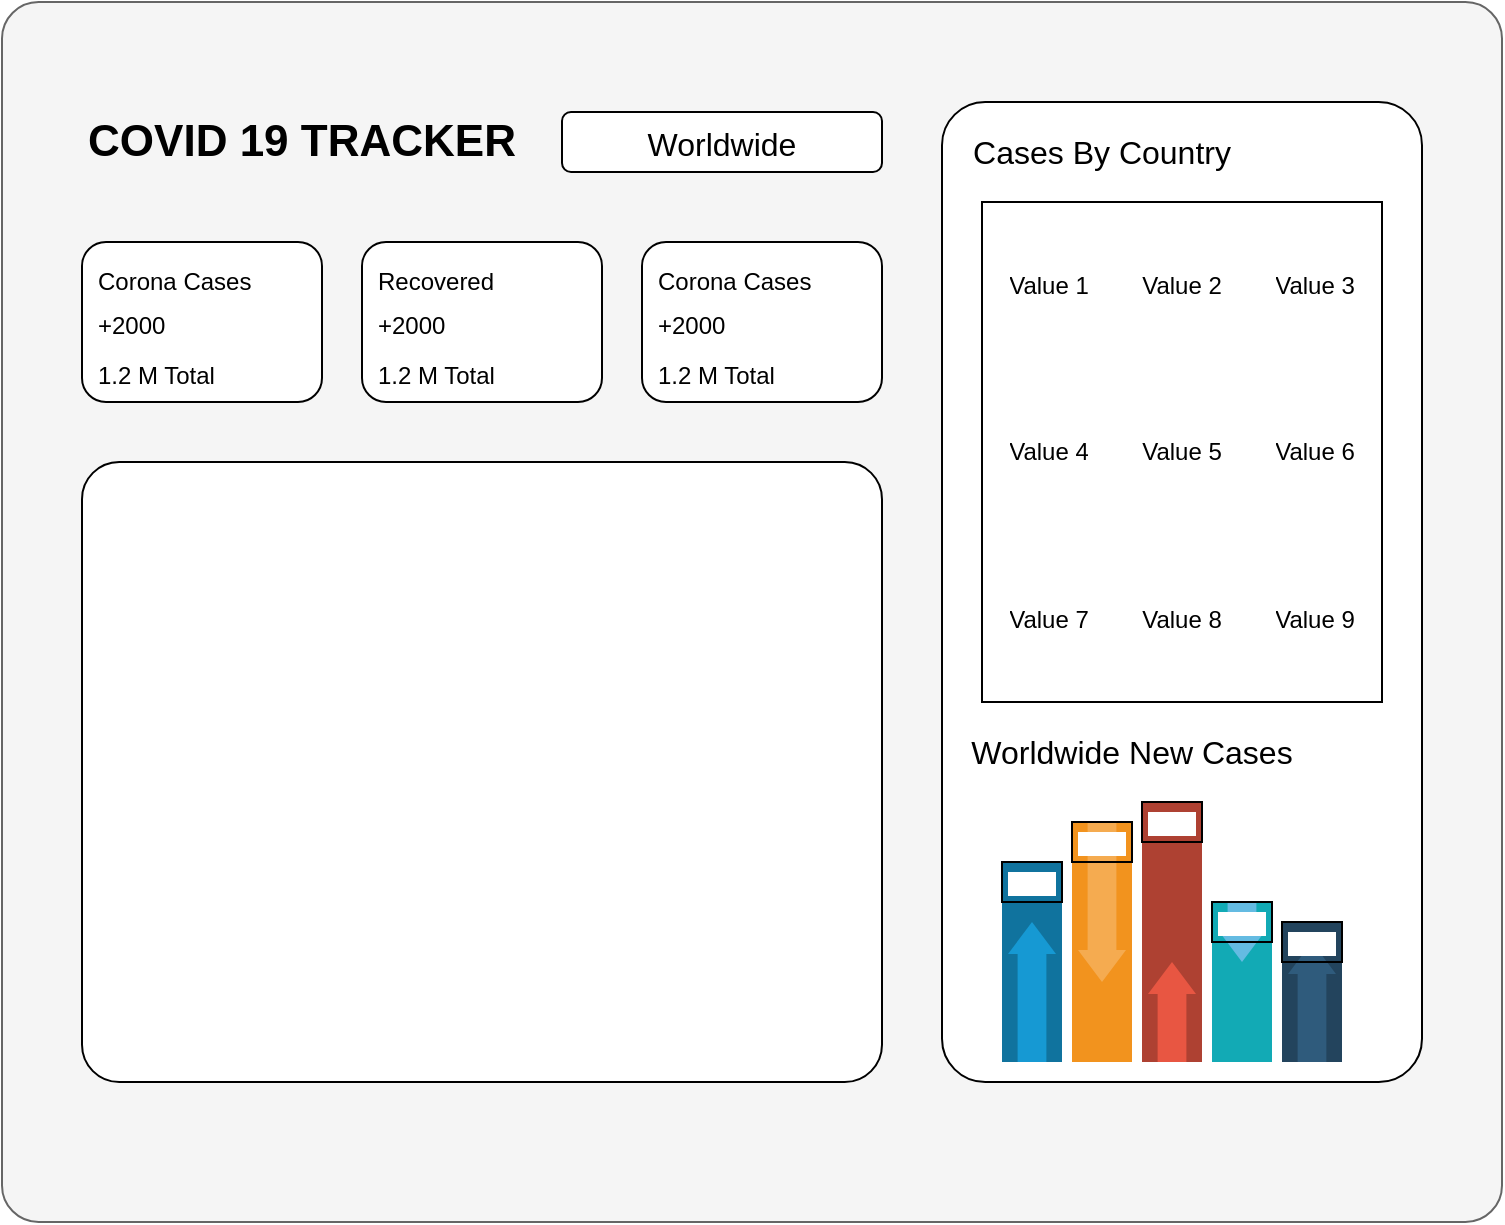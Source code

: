 <mxfile version="16.6.2" type="github">
  <diagram id="C5RBs43oDa-KdzZeNtuy" name="Page-1">
    <mxGraphModel dx="1151" dy="693" grid="1" gridSize="10" guides="1" tooltips="1" connect="1" arrows="1" fold="1" page="1" pageScale="1" pageWidth="827" pageHeight="1169" math="0" shadow="0">
      <root>
        <mxCell id="WIyWlLk6GJQsqaUBKTNV-0" />
        <mxCell id="WIyWlLk6GJQsqaUBKTNV-1" parent="WIyWlLk6GJQsqaUBKTNV-0" />
        <UserObject label="" link="https://smilebriteorthodontics.com/wp-content/uploads/2017/03/map-map-marker-icon.png" id="Xzc4rUqVlPyLkDSU207_-0">
          <mxCell style="rounded=1;whiteSpace=wrap;html=1;fillColor=#f5f5f5;strokeColor=#666666;fontColor=#333333;direction=south;arcSize=3;" vertex="1" parent="WIyWlLk6GJQsqaUBKTNV-1">
            <mxGeometry x="40" y="220" width="750" height="610" as="geometry" />
          </mxCell>
        </UserObject>
        <mxCell id="Xzc4rUqVlPyLkDSU207_-1" value="&lt;font style=&quot;font-size: 22px&quot;&gt;&lt;b&gt;COVID 19 TRACKER&lt;/b&gt;&lt;/font&gt;" style="text;html=1;strokeColor=none;fillColor=none;align=center;verticalAlign=middle;whiteSpace=wrap;rounded=0;strokeWidth=22;" vertex="1" parent="WIyWlLk6GJQsqaUBKTNV-1">
          <mxGeometry x="80" y="250" width="220" height="80" as="geometry" />
        </mxCell>
        <mxCell id="Xzc4rUqVlPyLkDSU207_-2" value="&lt;font style=&quot;font-size: 16px&quot;&gt;Worldwide&lt;/font&gt;" style="rounded=1;whiteSpace=wrap;html=1;fontSize=22;strokeWidth=1;strokeColor=default;" vertex="1" parent="WIyWlLk6GJQsqaUBKTNV-1">
          <mxGeometry x="320" y="275" width="160" height="30" as="geometry" />
        </mxCell>
        <mxCell id="Xzc4rUqVlPyLkDSU207_-8" value="" style="rounded=1;whiteSpace=wrap;html=1;labelBackgroundColor=#FFFFFF;fontSize=16;strokeColor=default;strokeWidth=1;" vertex="1" parent="WIyWlLk6GJQsqaUBKTNV-1">
          <mxGeometry x="80" y="340" width="120" height="80" as="geometry" />
        </mxCell>
        <mxCell id="Xzc4rUqVlPyLkDSU207_-9" value="&lt;font style=&quot;font-size: 12px&quot;&gt;Corona Cases&lt;/font&gt;" style="text;html=1;strokeColor=none;fillColor=none;align=left;verticalAlign=middle;whiteSpace=wrap;rounded=0;labelBackgroundColor=#FFFFFF;fontSize=16;" vertex="1" parent="WIyWlLk6GJQsqaUBKTNV-1">
          <mxGeometry x="86" y="343" width="120" height="30" as="geometry" />
        </mxCell>
        <mxCell id="Xzc4rUqVlPyLkDSU207_-10" value="&lt;span style=&quot;font-size: 12px&quot;&gt;+2000&lt;/span&gt;" style="text;html=1;strokeColor=none;fillColor=none;align=left;verticalAlign=middle;whiteSpace=wrap;rounded=0;labelBackgroundColor=#FFFFFF;fontSize=16;" vertex="1" parent="WIyWlLk6GJQsqaUBKTNV-1">
          <mxGeometry x="86" y="365" width="120" height="30" as="geometry" />
        </mxCell>
        <mxCell id="Xzc4rUqVlPyLkDSU207_-11" value="&lt;span style=&quot;font-size: 12px&quot;&gt;1.2 M Total&lt;/span&gt;" style="text;html=1;strokeColor=none;fillColor=none;align=left;verticalAlign=middle;whiteSpace=wrap;rounded=0;labelBackgroundColor=#FFFFFF;fontSize=16;" vertex="1" parent="WIyWlLk6GJQsqaUBKTNV-1">
          <mxGeometry x="86" y="390" width="120" height="30" as="geometry" />
        </mxCell>
        <mxCell id="Xzc4rUqVlPyLkDSU207_-29" value="" style="rounded=1;whiteSpace=wrap;html=1;labelBackgroundColor=#FFFFFF;fontSize=16;strokeColor=default;strokeWidth=1;" vertex="1" parent="WIyWlLk6GJQsqaUBKTNV-1">
          <mxGeometry x="220" y="340" width="120" height="80" as="geometry" />
        </mxCell>
        <mxCell id="Xzc4rUqVlPyLkDSU207_-30" value="&lt;font style=&quot;font-size: 12px&quot;&gt;Recovered&lt;/font&gt;" style="text;html=1;strokeColor=none;fillColor=none;align=left;verticalAlign=middle;whiteSpace=wrap;rounded=0;labelBackgroundColor=#FFFFFF;fontSize=16;" vertex="1" parent="WIyWlLk6GJQsqaUBKTNV-1">
          <mxGeometry x="226" y="343" width="120" height="30" as="geometry" />
        </mxCell>
        <mxCell id="Xzc4rUqVlPyLkDSU207_-31" value="&lt;span style=&quot;font-size: 12px&quot;&gt;+2000&lt;/span&gt;" style="text;html=1;strokeColor=none;fillColor=none;align=left;verticalAlign=middle;whiteSpace=wrap;rounded=0;labelBackgroundColor=#FFFFFF;fontSize=16;" vertex="1" parent="WIyWlLk6GJQsqaUBKTNV-1">
          <mxGeometry x="226" y="365" width="120" height="30" as="geometry" />
        </mxCell>
        <mxCell id="Xzc4rUqVlPyLkDSU207_-32" value="&lt;span style=&quot;font-size: 12px&quot;&gt;1.2 M Total&lt;/span&gt;" style="text;html=1;strokeColor=none;fillColor=none;align=left;verticalAlign=middle;whiteSpace=wrap;rounded=0;labelBackgroundColor=#FFFFFF;fontSize=16;" vertex="1" parent="WIyWlLk6GJQsqaUBKTNV-1">
          <mxGeometry x="226" y="390" width="120" height="30" as="geometry" />
        </mxCell>
        <mxCell id="Xzc4rUqVlPyLkDSU207_-33" value="" style="rounded=1;whiteSpace=wrap;html=1;labelBackgroundColor=#FFFFFF;fontSize=16;strokeColor=default;strokeWidth=1;" vertex="1" parent="WIyWlLk6GJQsqaUBKTNV-1">
          <mxGeometry x="360" y="340" width="120" height="80" as="geometry" />
        </mxCell>
        <mxCell id="Xzc4rUqVlPyLkDSU207_-34" value="&lt;font style=&quot;font-size: 12px&quot;&gt;Corona Cases&lt;/font&gt;" style="text;html=1;strokeColor=none;fillColor=none;align=left;verticalAlign=middle;whiteSpace=wrap;rounded=0;labelBackgroundColor=#FFFFFF;fontSize=16;" vertex="1" parent="WIyWlLk6GJQsqaUBKTNV-1">
          <mxGeometry x="366" y="343" width="120" height="30" as="geometry" />
        </mxCell>
        <mxCell id="Xzc4rUqVlPyLkDSU207_-35" value="&lt;span style=&quot;font-size: 12px&quot;&gt;+2000&lt;/span&gt;" style="text;html=1;strokeColor=none;fillColor=none;align=left;verticalAlign=middle;whiteSpace=wrap;rounded=0;labelBackgroundColor=#FFFFFF;fontSize=16;" vertex="1" parent="WIyWlLk6GJQsqaUBKTNV-1">
          <mxGeometry x="366" y="365" width="120" height="30" as="geometry" />
        </mxCell>
        <mxCell id="Xzc4rUqVlPyLkDSU207_-36" value="&lt;span style=&quot;font-size: 12px&quot;&gt;1.2 M Total&lt;/span&gt;" style="text;html=1;strokeColor=none;fillColor=none;align=left;verticalAlign=middle;whiteSpace=wrap;rounded=0;labelBackgroundColor=#FFFFFF;fontSize=16;" vertex="1" parent="WIyWlLk6GJQsqaUBKTNV-1">
          <mxGeometry x="366" y="390" width="120" height="30" as="geometry" />
        </mxCell>
        <mxCell id="Xzc4rUqVlPyLkDSU207_-43" value="" style="rounded=1;whiteSpace=wrap;html=1;labelBackgroundColor=#FFFFFF;fontSize=12;strokeColor=default;strokeWidth=1;arcSize=6;" vertex="1" parent="WIyWlLk6GJQsqaUBKTNV-1">
          <mxGeometry x="80" y="450" width="400" height="310" as="geometry" />
        </mxCell>
        <mxCell id="Xzc4rUqVlPyLkDSU207_-44" value="" style="shape=image;imageAspect=0;aspect=fixed;verticalLabelPosition=bottom;verticalAlign=top;labelBackgroundColor=#FFFFFF;fontSize=12;strokeColor=default;strokeWidth=1;image=https://smilebriteorthodontics.com/wp-content/uploads/2017/03/map-map-marker-icon.png;" vertex="1" parent="WIyWlLk6GJQsqaUBKTNV-1">
          <mxGeometry x="160" y="490" width="220" height="220" as="geometry" />
        </mxCell>
        <mxCell id="Xzc4rUqVlPyLkDSU207_-45" value="" style="rounded=1;whiteSpace=wrap;html=1;labelBackgroundColor=#FFFFFF;fontSize=12;strokeColor=default;strokeWidth=1;arcSize=9;" vertex="1" parent="WIyWlLk6GJQsqaUBKTNV-1">
          <mxGeometry x="510" y="270" width="240" height="490" as="geometry" />
        </mxCell>
        <mxCell id="Xzc4rUqVlPyLkDSU207_-46" value="&lt;font style=&quot;font-size: 16px&quot;&gt;Cases By Country&lt;/font&gt;" style="text;html=1;strokeColor=none;fillColor=none;align=center;verticalAlign=middle;whiteSpace=wrap;rounded=0;labelBackgroundColor=#FFFFFF;fontSize=12;" vertex="1" parent="WIyWlLk6GJQsqaUBKTNV-1">
          <mxGeometry x="520" y="280" width="140" height="30" as="geometry" />
        </mxCell>
        <mxCell id="Xzc4rUqVlPyLkDSU207_-47" value="&lt;font style=&quot;font-size: 16px&quot;&gt;Worldwide New Cases&lt;/font&gt;" style="text;html=1;strokeColor=none;fillColor=none;align=center;verticalAlign=middle;whiteSpace=wrap;rounded=0;labelBackgroundColor=#FFFFFF;fontSize=12;" vertex="1" parent="WIyWlLk6GJQsqaUBKTNV-1">
          <mxGeometry x="520" y="580" width="170" height="30" as="geometry" />
        </mxCell>
        <mxCell id="Xzc4rUqVlPyLkDSU207_-78" value="" style="fillColor=#10739E;strokeColor=none;labelBackgroundColor=#FFFFFF;fontSize=16;" vertex="1" parent="WIyWlLk6GJQsqaUBKTNV-1">
          <mxGeometry x="540" y="650" width="30" height="100" as="geometry" />
        </mxCell>
        <mxCell id="Xzc4rUqVlPyLkDSU207_-79" value="" style="shape=mxgraph.arrows2.arrow;dy=0.4;dx=16;notch=0;direction=north;fillColor=#1699D3;strokeColor=none;labelBackgroundColor=#FFFFFF;fontSize=16;" vertex="1" parent="Xzc4rUqVlPyLkDSU207_-78">
          <mxGeometry x="3" y="30" width="24" height="70" as="geometry" />
        </mxCell>
        <mxCell id="Xzc4rUqVlPyLkDSU207_-80" value="Label" style="text;html=1;align=center;verticalAlign=middle;whiteSpace=wrap;fontColor=#FFFFFF;fontSize=10;labelBackgroundColor=#FFFFFF;strokeColor=default;strokeWidth=1;" vertex="1" parent="Xzc4rUqVlPyLkDSU207_-78">
          <mxGeometry width="30" height="20" as="geometry" />
        </mxCell>
        <mxCell id="Xzc4rUqVlPyLkDSU207_-81" value="" style="fillColor=#F2931E;strokeColor=none;labelBackgroundColor=#FFFFFF;fontSize=16;" vertex="1" parent="WIyWlLk6GJQsqaUBKTNV-1">
          <mxGeometry x="575" y="630" width="30" height="120" as="geometry" />
        </mxCell>
        <mxCell id="Xzc4rUqVlPyLkDSU207_-82" value="" style="shape=mxgraph.arrows2.arrow;dy=0.4;dx=16;notch=0;direction=south;fillColor=#F5AB50;strokeColor=none;labelBackgroundColor=#FFFFFF;fontSize=16;" vertex="1" parent="Xzc4rUqVlPyLkDSU207_-81">
          <mxGeometry x="3" width="24" height="80" as="geometry" />
        </mxCell>
        <mxCell id="Xzc4rUqVlPyLkDSU207_-83" value="Label" style="text;html=1;align=center;verticalAlign=middle;whiteSpace=wrap;fontColor=#FFFFFF;fontSize=10;labelBackgroundColor=#FFFFFF;strokeColor=default;strokeWidth=1;" vertex="1" parent="Xzc4rUqVlPyLkDSU207_-81">
          <mxGeometry width="30" height="20" as="geometry" />
        </mxCell>
        <mxCell id="Xzc4rUqVlPyLkDSU207_-84" value="" style="fillColor=#AE4132;strokeColor=none;labelBackgroundColor=#FFFFFF;fontSize=16;" vertex="1" parent="WIyWlLk6GJQsqaUBKTNV-1">
          <mxGeometry x="610" y="620" width="30" height="130" as="geometry" />
        </mxCell>
        <mxCell id="Xzc4rUqVlPyLkDSU207_-85" value="" style="shape=mxgraph.arrows2.arrow;dy=0.4;dx=16;notch=0;direction=north;fillColor=#E85642;strokeColor=none;labelBackgroundColor=#FFFFFF;fontSize=16;" vertex="1" parent="Xzc4rUqVlPyLkDSU207_-84">
          <mxGeometry x="3" y="80" width="24" height="50" as="geometry" />
        </mxCell>
        <mxCell id="Xzc4rUqVlPyLkDSU207_-86" value="Label" style="text;html=1;align=center;verticalAlign=middle;whiteSpace=wrap;fontColor=#FFFFFF;fontSize=10;labelBackgroundColor=#FFFFFF;strokeColor=default;strokeWidth=1;" vertex="1" parent="Xzc4rUqVlPyLkDSU207_-84">
          <mxGeometry width="30" height="20" as="geometry" />
        </mxCell>
        <mxCell id="Xzc4rUqVlPyLkDSU207_-87" value="" style="fillColor=#12AAB5;strokeColor=none;labelBackgroundColor=#FFFFFF;fontSize=16;" vertex="1" parent="WIyWlLk6GJQsqaUBKTNV-1">
          <mxGeometry x="645" y="670" width="30" height="80" as="geometry" />
        </mxCell>
        <mxCell id="Xzc4rUqVlPyLkDSU207_-88" value="" style="shape=mxgraph.arrows2.arrow;dy=0.4;dx=16;notch=0;direction=south;fillColor=#64BBE2;strokeColor=none;labelBackgroundColor=#FFFFFF;fontSize=16;" vertex="1" parent="Xzc4rUqVlPyLkDSU207_-87">
          <mxGeometry x="3" width="24" height="30" as="geometry" />
        </mxCell>
        <mxCell id="Xzc4rUqVlPyLkDSU207_-89" value="Label" style="text;html=1;align=center;verticalAlign=middle;whiteSpace=wrap;fontColor=#FFFFFF;fontSize=10;labelBackgroundColor=#FFFFFF;strokeColor=default;strokeWidth=1;" vertex="1" parent="Xzc4rUqVlPyLkDSU207_-87">
          <mxGeometry width="30" height="20" as="geometry" />
        </mxCell>
        <mxCell id="Xzc4rUqVlPyLkDSU207_-90" value="" style="fillColor=#23445D;strokeColor=none;labelBackgroundColor=#FFFFFF;fontSize=16;" vertex="1" parent="WIyWlLk6GJQsqaUBKTNV-1">
          <mxGeometry x="680" y="680" width="30" height="70" as="geometry" />
        </mxCell>
        <mxCell id="Xzc4rUqVlPyLkDSU207_-91" value="" style="shape=mxgraph.arrows2.arrow;dy=0.4;dx=16;notch=0;direction=north;fillColor=#2F5B7C;strokeColor=none;labelBackgroundColor=#FFFFFF;fontSize=16;" vertex="1" parent="Xzc4rUqVlPyLkDSU207_-90">
          <mxGeometry x="3" y="10" width="24" height="60" as="geometry" />
        </mxCell>
        <mxCell id="Xzc4rUqVlPyLkDSU207_-92" value="Label" style="text;html=1;align=center;verticalAlign=middle;whiteSpace=wrap;fontColor=#FFFFFF;fontSize=10;labelBackgroundColor=#FFFFFF;strokeColor=default;strokeWidth=1;" vertex="1" parent="Xzc4rUqVlPyLkDSU207_-90">
          <mxGeometry width="30" height="20" as="geometry" />
        </mxCell>
        <mxCell id="Xzc4rUqVlPyLkDSU207_-95" value="" style="shape=table;html=1;whiteSpace=wrap;startSize=0;container=1;collapsible=0;childLayout=tableLayout;columnLines=0;rowLines=0;labelBackgroundColor=#FFFFFF;fontSize=16;strokeColor=default;strokeWidth=1;" vertex="1" parent="WIyWlLk6GJQsqaUBKTNV-1">
          <mxGeometry x="530" y="320" width="200" height="250" as="geometry" />
        </mxCell>
        <mxCell id="Xzc4rUqVlPyLkDSU207_-96" value="" style="shape=tableRow;horizontal=0;startSize=0;swimlaneHead=0;swimlaneBody=0;top=0;left=0;bottom=0;right=0;collapsible=0;dropTarget=0;fillColor=none;points=[[0,0.5],[1,0.5]];portConstraint=eastwest;labelBackgroundColor=#FFFFFF;fontSize=16;strokeColor=default;strokeWidth=1;" vertex="1" parent="Xzc4rUqVlPyLkDSU207_-95">
          <mxGeometry width="200" height="83" as="geometry" />
        </mxCell>
        <mxCell id="Xzc4rUqVlPyLkDSU207_-97" value="Value 1" style="shape=partialRectangle;html=1;whiteSpace=wrap;connectable=0;fillColor=none;top=0;left=0;bottom=0;right=0;overflow=hidden;fontSize=12;labelBackgroundColor=#FFFFFF;strokeColor=default;strokeWidth=1;" vertex="1" parent="Xzc4rUqVlPyLkDSU207_-96">
          <mxGeometry width="67" height="83" as="geometry">
            <mxRectangle width="67" height="83" as="alternateBounds" />
          </mxGeometry>
        </mxCell>
        <mxCell id="Xzc4rUqVlPyLkDSU207_-98" value="Value 2" style="shape=partialRectangle;html=1;whiteSpace=wrap;connectable=0;fillColor=none;top=0;left=0;bottom=0;right=0;overflow=hidden;fontSize=12;labelBackgroundColor=#FFFFFF;strokeColor=default;strokeWidth=1;" vertex="1" parent="Xzc4rUqVlPyLkDSU207_-96">
          <mxGeometry x="67" width="66" height="83" as="geometry">
            <mxRectangle width="66" height="83" as="alternateBounds" />
          </mxGeometry>
        </mxCell>
        <mxCell id="Xzc4rUqVlPyLkDSU207_-99" value="Value 3" style="shape=partialRectangle;html=1;whiteSpace=wrap;connectable=0;fillColor=none;top=0;left=0;bottom=0;right=0;overflow=hidden;fontSize=12;labelBackgroundColor=#FFFFFF;strokeColor=default;strokeWidth=1;" vertex="1" parent="Xzc4rUqVlPyLkDSU207_-96">
          <mxGeometry x="133" width="67" height="83" as="geometry">
            <mxRectangle width="67" height="83" as="alternateBounds" />
          </mxGeometry>
        </mxCell>
        <mxCell id="Xzc4rUqVlPyLkDSU207_-100" value="" style="shape=tableRow;horizontal=0;startSize=0;swimlaneHead=0;swimlaneBody=0;top=0;left=0;bottom=0;right=0;collapsible=0;dropTarget=0;fillColor=none;points=[[0,0.5],[1,0.5]];portConstraint=eastwest;labelBackgroundColor=#FFFFFF;fontSize=16;strokeColor=default;strokeWidth=1;" vertex="1" parent="Xzc4rUqVlPyLkDSU207_-95">
          <mxGeometry y="83" width="200" height="84" as="geometry" />
        </mxCell>
        <mxCell id="Xzc4rUqVlPyLkDSU207_-101" value="Value 4" style="shape=partialRectangle;html=1;whiteSpace=wrap;connectable=0;fillColor=none;top=0;left=0;bottom=0;right=0;overflow=hidden;fontSize=12;labelBackgroundColor=#FFFFFF;strokeColor=default;strokeWidth=1;" vertex="1" parent="Xzc4rUqVlPyLkDSU207_-100">
          <mxGeometry width="67" height="84" as="geometry">
            <mxRectangle width="67" height="84" as="alternateBounds" />
          </mxGeometry>
        </mxCell>
        <mxCell id="Xzc4rUqVlPyLkDSU207_-102" value="Value 5" style="shape=partialRectangle;html=1;whiteSpace=wrap;connectable=0;fillColor=none;top=0;left=0;bottom=0;right=0;overflow=hidden;fontSize=12;labelBackgroundColor=#FFFFFF;strokeColor=default;strokeWidth=1;" vertex="1" parent="Xzc4rUqVlPyLkDSU207_-100">
          <mxGeometry x="67" width="66" height="84" as="geometry">
            <mxRectangle width="66" height="84" as="alternateBounds" />
          </mxGeometry>
        </mxCell>
        <mxCell id="Xzc4rUqVlPyLkDSU207_-103" value="Value 6" style="shape=partialRectangle;html=1;whiteSpace=wrap;connectable=0;fillColor=none;top=0;left=0;bottom=0;right=0;overflow=hidden;fontSize=12;labelBackgroundColor=#FFFFFF;strokeColor=default;strokeWidth=1;" vertex="1" parent="Xzc4rUqVlPyLkDSU207_-100">
          <mxGeometry x="133" width="67" height="84" as="geometry">
            <mxRectangle width="67" height="84" as="alternateBounds" />
          </mxGeometry>
        </mxCell>
        <mxCell id="Xzc4rUqVlPyLkDSU207_-104" value="" style="shape=tableRow;horizontal=0;startSize=0;swimlaneHead=0;swimlaneBody=0;top=0;left=0;bottom=0;right=0;collapsible=0;dropTarget=0;fillColor=none;points=[[0,0.5],[1,0.5]];portConstraint=eastwest;labelBackgroundColor=#FFFFFF;fontSize=16;strokeColor=default;strokeWidth=1;" vertex="1" parent="Xzc4rUqVlPyLkDSU207_-95">
          <mxGeometry y="167" width="200" height="83" as="geometry" />
        </mxCell>
        <mxCell id="Xzc4rUqVlPyLkDSU207_-105" value="Value 7" style="shape=partialRectangle;html=1;whiteSpace=wrap;connectable=0;fillColor=none;top=0;left=0;bottom=0;right=0;overflow=hidden;fontSize=12;labelBackgroundColor=#FFFFFF;strokeColor=default;strokeWidth=1;" vertex="1" parent="Xzc4rUqVlPyLkDSU207_-104">
          <mxGeometry width="67" height="83" as="geometry">
            <mxRectangle width="67" height="83" as="alternateBounds" />
          </mxGeometry>
        </mxCell>
        <mxCell id="Xzc4rUqVlPyLkDSU207_-106" value="Value 8" style="shape=partialRectangle;html=1;whiteSpace=wrap;connectable=0;fillColor=none;top=0;left=0;bottom=0;right=0;overflow=hidden;fontSize=12;labelBackgroundColor=#FFFFFF;strokeColor=default;strokeWidth=1;" vertex="1" parent="Xzc4rUqVlPyLkDSU207_-104">
          <mxGeometry x="67" width="66" height="83" as="geometry">
            <mxRectangle width="66" height="83" as="alternateBounds" />
          </mxGeometry>
        </mxCell>
        <mxCell id="Xzc4rUqVlPyLkDSU207_-107" value="Value 9" style="shape=partialRectangle;html=1;whiteSpace=wrap;connectable=0;fillColor=none;top=0;left=0;bottom=0;right=0;overflow=hidden;fontSize=12;labelBackgroundColor=#FFFFFF;strokeColor=default;strokeWidth=1;" vertex="1" parent="Xzc4rUqVlPyLkDSU207_-104">
          <mxGeometry x="133" width="67" height="83" as="geometry">
            <mxRectangle width="67" height="83" as="alternateBounds" />
          </mxGeometry>
        </mxCell>
      </root>
    </mxGraphModel>
  </diagram>
</mxfile>
